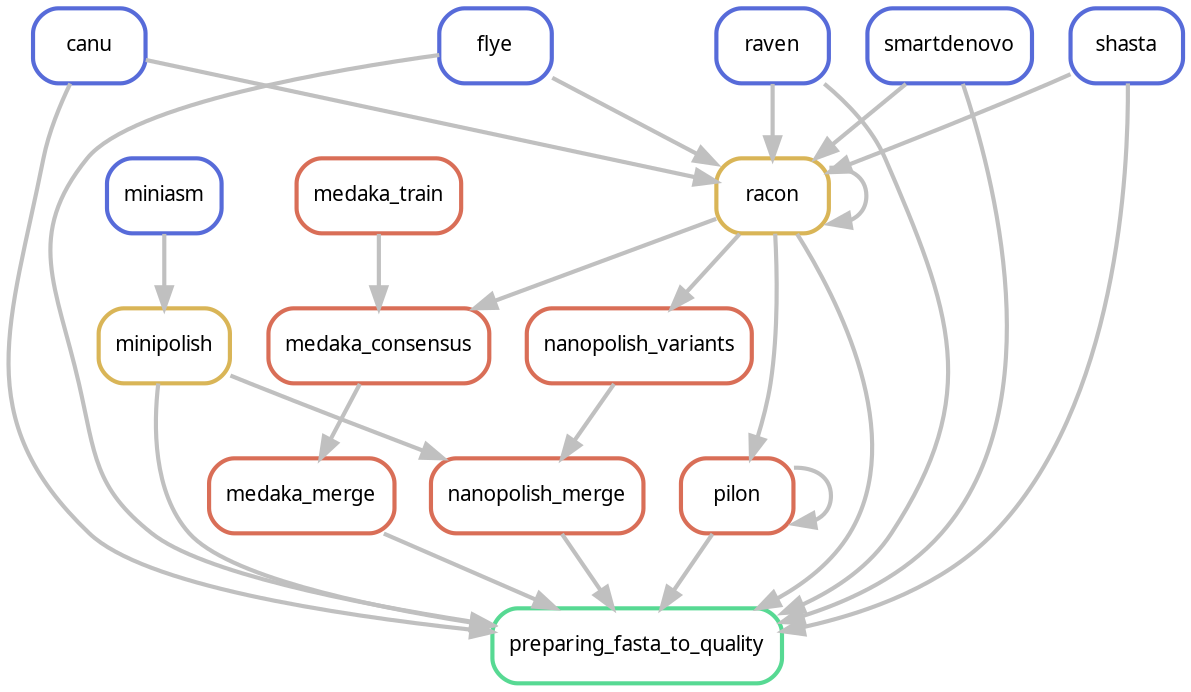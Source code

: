 digraph snakemake_dag {
    graph[bgcolor=white, margin=0];
    node[shape=box, style=rounded, fontname=sans,                 fontsize=10, penwidth=2];
    edge[penwidth=2, color=grey];
	2[label = "preparing_fasta_to_quality", color = "0.41 0.6 0.85", style="rounded"];
	3[label = "nanopolish_merge", color = "0.03 0.6 0.85", style="rounded"];
	6[label = "racon", color = "0.12 0.6 0.85", style="rounded"];
	7[label = "canu", color = "0.64 0.6 0.85", style="rounded"];
	10[label = "medaka_merge", color = "0.03 0.6 0.85", style="rounded"];
	11[label = "medaka_consensus", color = "0.03 0.6 0.85", style="rounded"];
	12[label = "medaka_train", color = "0.03 0.6 0.85", style="rounded"];
	15[label = "flye", color = "0.64 0.6 0.85", style="rounded"];
	18[label = "raven", color = "0.64 0.6 0.85", style="rounded"];
	19[label = "smartdenovo", color = "0.64 0.6 0.85", style="rounded"];
	16[label = "minipolish", color = "0.12 0.6 0.85", style="rounded"];
	17[label = "miniasm", color = "0.64 0.6 0.85", style="rounded"];
	22[label = "pilon", color = "0.03 0.6 0.85", style="rounded"];
	21[label = "shasta", color = "0.64 0.6 0.85", style="rounded"];
	24[label = "nanopolish_variants", color = "0.03 0.6 0.85", style="rounded"];
	6 -> 2
	6 -> 11
	6 -> 22
	19 -> 2
	18 -> 2
	21 -> 2
	3 -> 2
	10 -> 2
	7 -> 2
	22 -> 2
	15 -> 2
	16 -> 2
	24 -> 3
	16 -> 3
	19 -> 6
	6 -> 6
	22 -> 22
	18 -> 6
	21 -> 6
	7 -> 6
	15 -> 6
	11 -> 10
	12 -> 11
	17 -> 16
	6 -> 24
}
